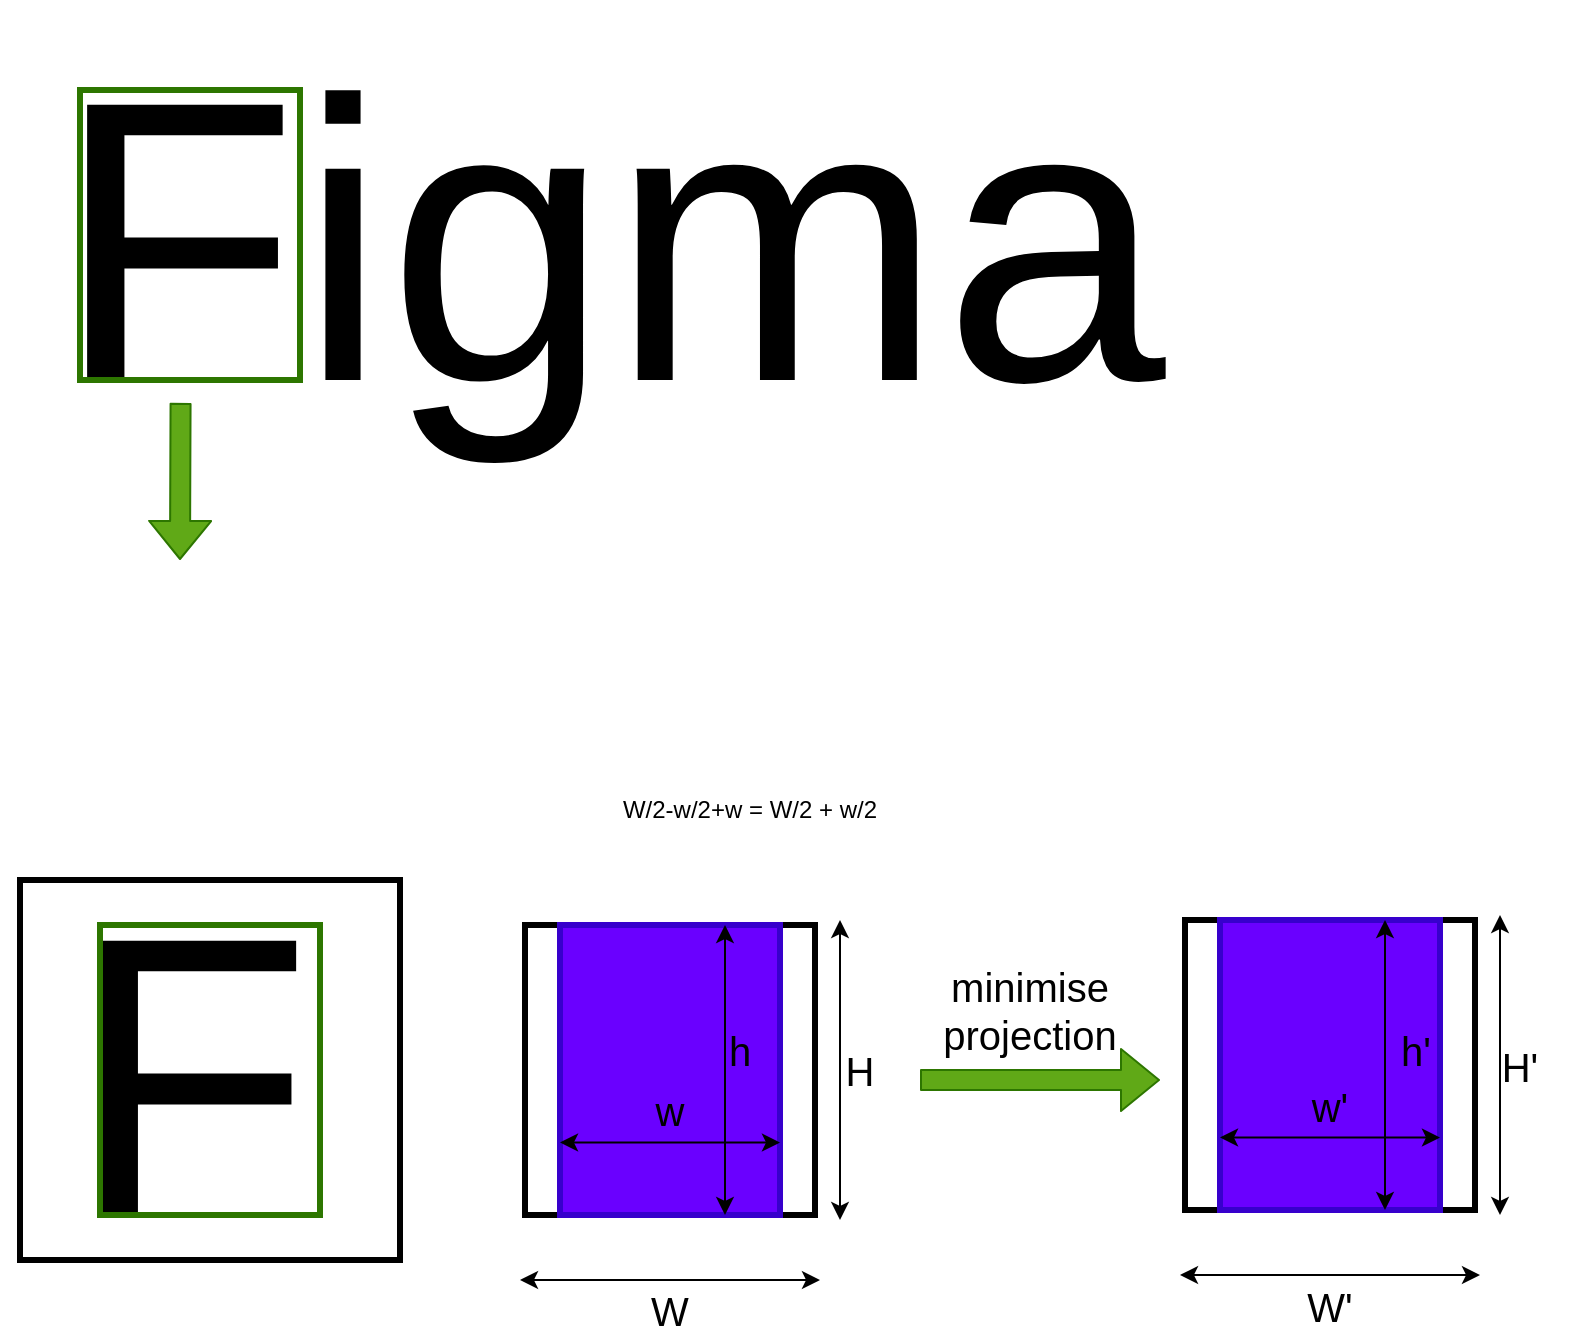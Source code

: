 <mxfile>
    <diagram id="DDabB2Z494bvnQJYpTpZ" name="Page-1">
        <mxGraphModel dx="584" dy="356" grid="1" gridSize="10" guides="1" tooltips="1" connect="1" arrows="1" fold="1" page="1" pageScale="1" pageWidth="850" pageHeight="1100" math="0" shadow="0">
            <root>
                <mxCell id="0"/>
                <mxCell id="1" parent="0"/>
                <mxCell id="13" value="" style="whiteSpace=wrap;html=1;aspect=fixed;strokeWidth=3;fontSize=200;fillColor=none;" parent="1" vertex="1">
                    <mxGeometry x="272.5" y="462.5" width="145" height="145" as="geometry"/>
                </mxCell>
                <mxCell id="12" value="" style="rounded=0;whiteSpace=wrap;html=1;fontSize=200;fillColor=#6a00ff;fontColor=#ffffff;strokeColor=#3700CC;strokeWidth=3;" parent="1" vertex="1">
                    <mxGeometry x="290" y="462.5" width="110" height="145" as="geometry"/>
                </mxCell>
                <mxCell id="2" value="&lt;font style=&quot;font-size: 200px;&quot;&gt;Figma&lt;/font&gt;" style="text;html=1;strokeColor=none;fillColor=none;align=center;verticalAlign=middle;whiteSpace=wrap;rounded=0;" parent="1" vertex="1">
                    <mxGeometry x="10" y="40" width="610" height="160" as="geometry"/>
                </mxCell>
                <mxCell id="3" value="" style="rounded=0;whiteSpace=wrap;html=1;fontSize=200;fillColor=none;fontColor=#ffffff;strokeColor=#2D7600;strokeWidth=3;" parent="1" vertex="1">
                    <mxGeometry x="50" y="45" width="110" height="145" as="geometry"/>
                </mxCell>
                <mxCell id="4" value="" style="shape=flexArrow;endArrow=classic;html=1;fontSize=200;exitX=0.148;exitY=1.009;exitDx=0;exitDy=0;exitPerimeter=0;fillColor=#60a917;strokeColor=#2D7600;" parent="1" source="2" edge="1">
                    <mxGeometry width="50" height="50" relative="1" as="geometry">
                        <mxPoint x="150" y="180" as="sourcePoint"/>
                        <mxPoint x="100" y="280" as="targetPoint"/>
                    </mxGeometry>
                </mxCell>
                <mxCell id="7" value="&lt;font style=&quot;font-size: 200px;&quot;&gt;F&lt;/font&gt;" style="text;html=1;strokeColor=none;fillColor=none;align=center;verticalAlign=middle;whiteSpace=wrap;rounded=0;" parent="1" vertex="1">
                    <mxGeometry x="20" y="457.5" width="170" height="160" as="geometry"/>
                </mxCell>
                <mxCell id="8" value="" style="rounded=0;whiteSpace=wrap;html=1;fontSize=200;fillColor=none;fontColor=#ffffff;strokeColor=#2D7600;strokeWidth=3;" parent="1" vertex="1">
                    <mxGeometry x="60" y="462.5" width="110" height="145" as="geometry"/>
                </mxCell>
                <mxCell id="10" value="" style="whiteSpace=wrap;html=1;aspect=fixed;strokeWidth=3;fontSize=200;fillColor=none;" parent="1" vertex="1">
                    <mxGeometry x="20" y="440" width="190" height="190" as="geometry"/>
                </mxCell>
                <mxCell id="14" value="" style="endArrow=classic;startArrow=classic;html=1;fontSize=200;entryX=0.75;entryY=0;entryDx=0;entryDy=0;exitX=0.75;exitY=1;exitDx=0;exitDy=0;" parent="1" source="12" target="12" edge="1">
                    <mxGeometry width="50" height="50" relative="1" as="geometry">
                        <mxPoint x="320" y="580" as="sourcePoint"/>
                        <mxPoint x="370" y="530" as="targetPoint"/>
                    </mxGeometry>
                </mxCell>
                <mxCell id="15" value="" style="endArrow=classic;startArrow=classic;html=1;fontSize=200;exitX=0;exitY=0.75;exitDx=0;exitDy=0;entryX=1;entryY=0.75;entryDx=0;entryDy=0;" parent="1" source="12" target="12" edge="1">
                    <mxGeometry width="50" height="50" relative="1" as="geometry">
                        <mxPoint x="320" y="600" as="sourcePoint"/>
                        <mxPoint x="370" y="550" as="targetPoint"/>
                    </mxGeometry>
                </mxCell>
                <mxCell id="20" value="" style="endArrow=classic;startArrow=classic;html=1;fontSize=20;" parent="1" edge="1">
                    <mxGeometry width="50" height="50" relative="1" as="geometry">
                        <mxPoint x="270" y="640" as="sourcePoint"/>
                        <mxPoint x="420" y="640" as="targetPoint"/>
                    </mxGeometry>
                </mxCell>
                <mxCell id="21" value="w" style="text;html=1;strokeColor=none;fillColor=none;align=center;verticalAlign=middle;whiteSpace=wrap;rounded=0;strokeWidth=3;fontSize=20;" parent="1" vertex="1">
                    <mxGeometry x="315" y="540" width="60" height="30" as="geometry"/>
                </mxCell>
                <mxCell id="22" value="h" style="text;html=1;strokeColor=none;fillColor=none;align=center;verticalAlign=middle;whiteSpace=wrap;rounded=0;strokeWidth=3;fontSize=20;" parent="1" vertex="1">
                    <mxGeometry x="350" y="510" width="60" height="30" as="geometry"/>
                </mxCell>
                <mxCell id="23" value="W" style="text;html=1;strokeColor=none;fillColor=none;align=center;verticalAlign=middle;whiteSpace=wrap;rounded=0;strokeWidth=3;fontSize=20;" parent="1" vertex="1">
                    <mxGeometry x="315" y="640" width="60" height="30" as="geometry"/>
                </mxCell>
                <mxCell id="24" value="" style="endArrow=classic;startArrow=classic;html=1;fontSize=20;" parent="1" edge="1">
                    <mxGeometry width="50" height="50" relative="1" as="geometry">
                        <mxPoint x="430" y="610" as="sourcePoint"/>
                        <mxPoint x="430" y="460" as="targetPoint"/>
                    </mxGeometry>
                </mxCell>
                <mxCell id="25" value="H" style="text;html=1;strokeColor=none;fillColor=none;align=center;verticalAlign=middle;whiteSpace=wrap;rounded=0;strokeWidth=3;fontSize=20;" parent="1" vertex="1">
                    <mxGeometry x="410" y="520" width="60" height="30" as="geometry"/>
                </mxCell>
                <mxCell id="26" value="" style="shape=flexArrow;endArrow=classic;html=1;fontSize=20;fillColor=#60a917;strokeColor=#2D7600;" parent="1" edge="1">
                    <mxGeometry width="50" height="50" relative="1" as="geometry">
                        <mxPoint x="470" y="540" as="sourcePoint"/>
                        <mxPoint x="590" y="540" as="targetPoint"/>
                    </mxGeometry>
                </mxCell>
                <mxCell id="27" value="minimise projection" style="text;html=1;strokeColor=none;fillColor=none;align=center;verticalAlign=middle;whiteSpace=wrap;rounded=0;strokeWidth=3;fontSize=20;" parent="1" vertex="1">
                    <mxGeometry x="480" y="490" width="90" height="30" as="geometry"/>
                </mxCell>
                <mxCell id="28" value="" style="whiteSpace=wrap;html=1;aspect=fixed;strokeWidth=3;fontSize=200;fillColor=none;" parent="1" vertex="1">
                    <mxGeometry x="602.5" y="460" width="145" height="145" as="geometry"/>
                </mxCell>
                <mxCell id="29" value="" style="rounded=0;whiteSpace=wrap;html=1;fontSize=200;fillColor=#6a00ff;fontColor=#ffffff;strokeColor=#3700CC;strokeWidth=3;" parent="1" vertex="1">
                    <mxGeometry x="620" y="460" width="110" height="145" as="geometry"/>
                </mxCell>
                <mxCell id="30" value="" style="endArrow=classic;startArrow=classic;html=1;fontSize=200;entryX=0.75;entryY=0;entryDx=0;entryDy=0;exitX=0.75;exitY=1;exitDx=0;exitDy=0;" parent="1" source="29" target="29" edge="1">
                    <mxGeometry width="50" height="50" relative="1" as="geometry">
                        <mxPoint x="650" y="577.5" as="sourcePoint"/>
                        <mxPoint x="700" y="527.5" as="targetPoint"/>
                    </mxGeometry>
                </mxCell>
                <mxCell id="31" value="" style="endArrow=classic;startArrow=classic;html=1;fontSize=200;exitX=0;exitY=0.75;exitDx=0;exitDy=0;entryX=1;entryY=0.75;entryDx=0;entryDy=0;" parent="1" source="29" target="29" edge="1">
                    <mxGeometry width="50" height="50" relative="1" as="geometry">
                        <mxPoint x="650" y="597.5" as="sourcePoint"/>
                        <mxPoint x="700" y="547.5" as="targetPoint"/>
                    </mxGeometry>
                </mxCell>
                <mxCell id="32" value="" style="endArrow=classic;startArrow=classic;html=1;fontSize=20;" parent="1" edge="1">
                    <mxGeometry width="50" height="50" relative="1" as="geometry">
                        <mxPoint x="600" y="637.5" as="sourcePoint"/>
                        <mxPoint x="750" y="637.5" as="targetPoint"/>
                    </mxGeometry>
                </mxCell>
                <mxCell id="33" value="w'" style="text;html=1;strokeColor=none;fillColor=none;align=center;verticalAlign=middle;whiteSpace=wrap;rounded=0;strokeWidth=3;fontSize=20;" parent="1" vertex="1">
                    <mxGeometry x="645" y="537.5" width="60" height="30" as="geometry"/>
                </mxCell>
                <mxCell id="34" value="h'" style="text;html=1;strokeColor=none;fillColor=none;align=center;verticalAlign=middle;whiteSpace=wrap;rounded=0;strokeWidth=3;fontSize=20;" parent="1" vertex="1">
                    <mxGeometry x="687.5" y="510" width="60" height="30" as="geometry"/>
                </mxCell>
                <mxCell id="35" value="W'" style="text;html=1;strokeColor=none;fillColor=none;align=center;verticalAlign=middle;whiteSpace=wrap;rounded=0;strokeWidth=3;fontSize=20;" parent="1" vertex="1">
                    <mxGeometry x="645" y="637.5" width="60" height="30" as="geometry"/>
                </mxCell>
                <mxCell id="36" value="" style="endArrow=classic;startArrow=classic;html=1;fontSize=20;" parent="1" edge="1">
                    <mxGeometry width="50" height="50" relative="1" as="geometry">
                        <mxPoint x="760" y="607.5" as="sourcePoint"/>
                        <mxPoint x="760" y="457.5" as="targetPoint"/>
                    </mxGeometry>
                </mxCell>
                <mxCell id="37" value="H'" style="text;html=1;strokeColor=none;fillColor=none;align=center;verticalAlign=middle;whiteSpace=wrap;rounded=0;strokeWidth=3;fontSize=20;" parent="1" vertex="1">
                    <mxGeometry x="740" y="517.5" width="60" height="30" as="geometry"/>
                </mxCell>
                <mxCell id="40" value="W/2-w/2+w = W/2 + w/2" style="text;html=1;strokeColor=none;fillColor=none;align=center;verticalAlign=middle;whiteSpace=wrap;rounded=0;" parent="1" vertex="1">
                    <mxGeometry x="300" y="390" width="170" height="30" as="geometry"/>
                </mxCell>
            </root>
        </mxGraphModel>
    </diagram>
</mxfile>